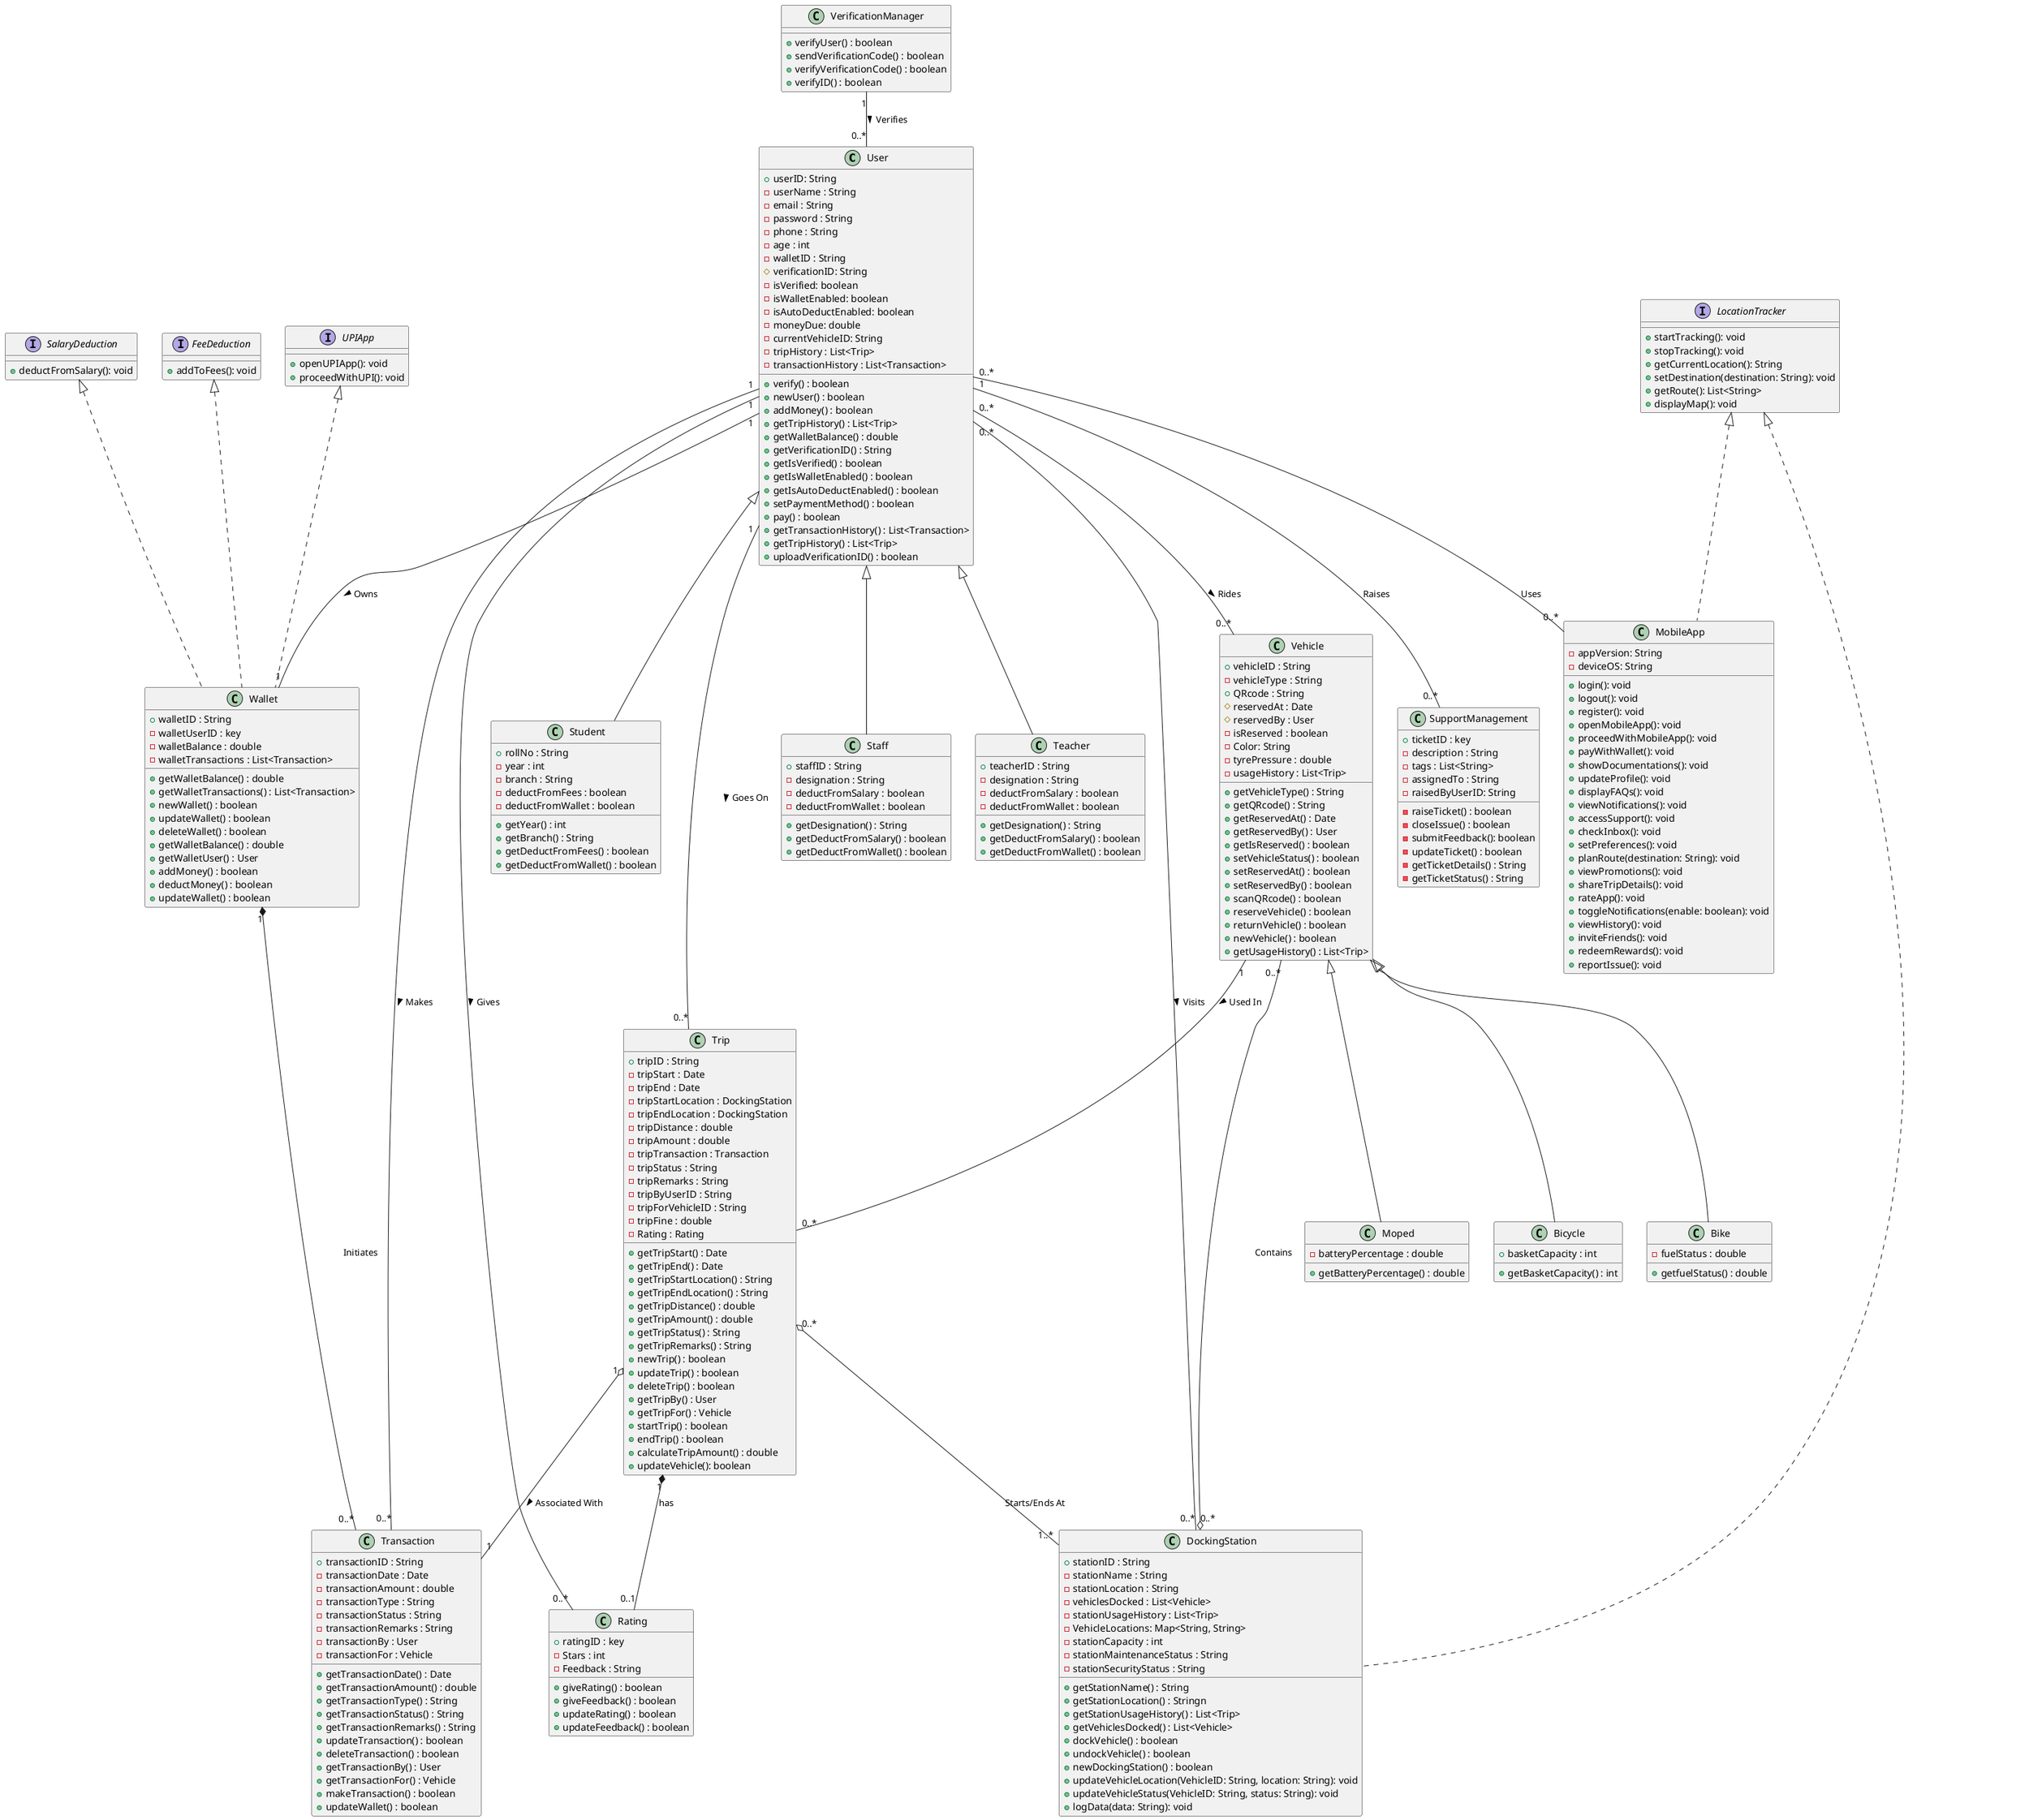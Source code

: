 @startuml
class User{
    + userID: String 
    - userName : String
    - email : String
    - password : String
    - phone : String
    - age : int
    - walletID : String
    # verificationID: String
    - isVerified: boolean
    - isWalletEnabled: boolean
    - isAutoDeductEnabled: boolean
    - moneyDue: double
    - currentVehicleID: String
    - tripHistory : List<Trip>
    - transactionHistory : List<Transaction>
    +verify() : boolean
    +newUser() : boolean
    +addMoney() : boolean
    +getTripHistory() : List<Trip>
    +getWalletBalance() : double
    +getVerificationID() : String
    +getIsVerified() : boolean
    +getIsWalletEnabled() : boolean
    +getIsAutoDeductEnabled() : boolean
    +setPaymentMethod() : boolean
    +pay() : boolean
    +getTransactionHistory() : List<Transaction>
    +getTripHistory() : List<Trip>
    +uploadVerificationID() : boolean
}
class Student extends User{
    + rollNo : String
    - year : int
    - branch : String
    - deductFromFees : boolean
    - deductFromWallet : boolean
    +getYear() : int
    +getBranch() : String
    +getDeductFromFees() : boolean
    +getDeductFromWallet() : boolean
}
class Staff extends User{
    + staffID : String
    - designation : String
    - deductFromSalary : boolean
    - deductFromWallet : boolean
    +getDesignation() : String
    +getDeductFromSalary() : boolean
    +getDeductFromWallet() : boolean
}
class Teacher extends User{
    + teacherID : String
    - designation : String
    - deductFromSalary : boolean
    - deductFromWallet : boolean
    +getDesignation() : String
    +getDeductFromSalary() : boolean
    +getDeductFromWallet() : boolean
}

class Vehicle{
    +vehicleID : String
    -vehicleType : String
    + QRcode : String
    # reservedAt : Date
    # reservedBy : User
    - isReserved : boolean
    - Color: String
    - tyrePressure : double
    - usageHistory : List<Trip>
    +getVehicleType() : String
    +getQRcode() : String
    +getReservedAt() : Date
    +getReservedBy() : User
    +getIsReserved() : boolean
    +setVehicleStatus() : boolean
    +setReservedAt() : boolean
    +setReservedBy() : boolean
    +scanQRcode() : boolean
    +reserveVehicle() : boolean
    +returnVehicle() : boolean
    +newVehicle() : boolean
    +getUsageHistory() : List<Trip>
}
class Bike extends Vehicle{
    - fuelStatus : double
    + getfuelStatus() : double
}
class Moped extends Vehicle{
    - batteryPercentage : double
    + getBatteryPercentage() : double
}
class Bicycle extends Vehicle{
    + basketCapacity : int
    + getBasketCapacity() : int
}

interface LocationTracker {
  + startTracking(): void
  + stopTracking(): void
  + getCurrentLocation(): String
  + setDestination(destination: String): void
  + getRoute(): List<String>
  + displayMap(): void
}

class DockingStation implements LocationTracker{
    + stationID : String
    - stationName : String
    - stationLocation : String
    - vehiclesDocked : List<Vehicle>
    - stationUsageHistory : List<Trip>
    - VehicleLocations: Map<String, String>
    - stationCapacity : int
    - stationMaintenanceStatus : String
    - stationSecurityStatus : String
    + getStationName() : String
    + getStationLocation() : Stringn
    + getStationUsageHistory() : List<Trip>
    + getVehiclesDocked() : List<Vehicle>
    + dockVehicle() : boolean
    + undockVehicle() : boolean
    + newDockingStation() : boolean
    + updateVehicleLocation(VehicleID: String, location: String): void
    + updateVehicleStatus(VehicleID: String, status: String): void
    + logData(data: String): void
}

class Transaction{
    + transactionID : String
    - transactionDate : Date
    - transactionAmount : double
    - transactionType : String
    - transactionStatus : String
    - transactionRemarks : String
    - transactionBy : User
    - transactionFor : Vehicle
    + getTransactionDate() : Date
    + getTransactionAmount() : double
    + getTransactionType() : String
    + getTransactionStatus() : String
    + getTransactionRemarks() : String
    + updateTransaction() : boolean
    + deleteTransaction() : boolean
    + getTransactionBy() : User
    + getTransactionFor() : Vehicle
    + makeTransaction() : boolean
    + updateWallet() : boolean
}

class Trip{
    + tripID : String
    - tripStart : Date
    - tripEnd : Date
    - tripStartLocation : DockingStation
    - tripEndLocation : DockingStation
    - tripDistance : double
    - tripAmount : double
    - tripTransaction : Transaction
    - tripStatus : String
    - tripRemarks : String
    - tripByUserID : String
    - tripForVehicleID : String
    - tripFine : double
    - Rating : Rating
    + getTripStart() : Date
    + getTripEnd() : Date
    + getTripStartLocation() : String
    + getTripEndLocation() : String
    + getTripDistance() : double
    + getTripAmount() : double
    + getTripStatus() : String
    + getTripRemarks() : String
    + newTrip() : boolean
    + updateTrip() : boolean
    + deleteTrip() : boolean
    + getTripBy() : User
    + getTripFor() : Vehicle
    + startTrip() : boolean
    + endTrip() : boolean
    + calculateTripAmount() : double
    + updateVehicle(): boolean
}

class Rating {
    + ratingID : key
    - Stars : int 
    - Feedback : String
    + giveRating() : boolean
    + giveFeedback() : boolean
    + updateRating() : boolean
    + updateFeedback() : boolean
}

class SupportManagement{
    + ticketID : key
    - description : String
    - tags : List<String>
    - assignedTo : String
    - raisedByUserID: String
    - raiseTicket() : boolean
    - closeIssue() : boolean
    - submitFeedback(): boolean
    - updateTicket() : boolean
    - getTicketDetails() : String
    - getTicketStatus() : String
}

class Wallet implements SalaryDeduction, FeeDeduction , UPIApp{
    + walletID : String
    - walletUserID : key
    - walletBalance : double
    - walletTransactions : List<Transaction>
    + getWalletBalance() : double
    + getWalletTransactions() : List<Transaction>
    + newWallet() : boolean
    + updateWallet() : boolean
    + deleteWallet() : boolean
    + getWalletBalance() : double
    + getWalletUser() : User
    + addMoney() : boolean
    + deductMoney() : boolean
    + updateWallet() : boolean
}

interface UPIApp {
  + openUPIApp(): void
  + proceedWithUPI(): void
}

class MobileApp implements LocationTracker{
  - appVersion: String
  - deviceOS: String
  + login(): void
  + logout(): void
  + register(): void
  + openMobileApp(): void
  + proceedWithMobileApp(): void
  + payWithWallet(): void
  + showDocumentations(): void
  + updateProfile(): void
  + displayFAQs(): void
  + viewNotifications(): void
  + accessSupport(): void
  + checkInbox(): void
  + setPreferences(): void
  + planRoute(destination: String): void
  + viewPromotions(): void
  + shareTripDetails(): void
  + rateApp(): void
  + toggleNotifications(enable: boolean): void
  + viewHistory(): void
  + inviteFriends(): void
  + redeemRewards(): void
  + reportIssue(): void
}

class VerificationManager{
    + verifyUser() : boolean
    + sendVerificationCode() : boolean
    + verifyVerificationCode() : boolean
    + verifyID() : boolean
}


interface SalaryDeduction {
  + deductFromSalary(): void
}

interface FeeDeduction {
  + addToFees(): void
}

User "1" -- "0..*" Trip : Goes On >
Trip "0..*" o-- "1..*" DockingStation : Starts/Ends At
Vehicle "1" -- "0..*" Trip : Used In >
Trip "1" o-- "1" Transaction : Associated With >
User "1" -- "0..*" Transaction : Makes >
DockingStation "0..*" o-- "0..*" Vehicle : Contains
User "1" -- "1" Wallet : Owns >
Trip "1" *-- "0..1" Rating : has
User "1" -- "0..*" SupportManagement : Raises
User "0..*" -- "0..*" MobileApp : Uses
Wallet "1" *-- "0..*" Transaction : Initiates
User "0..*" -- "0..*" Vehicle : Rides >
User "0..*" -- "0..*" DockingStation : Visits >
User "1" -- "0..*" Rating : Gives >
VerificationManager "1" -- "0..*" User : Verifies >

@enduml



